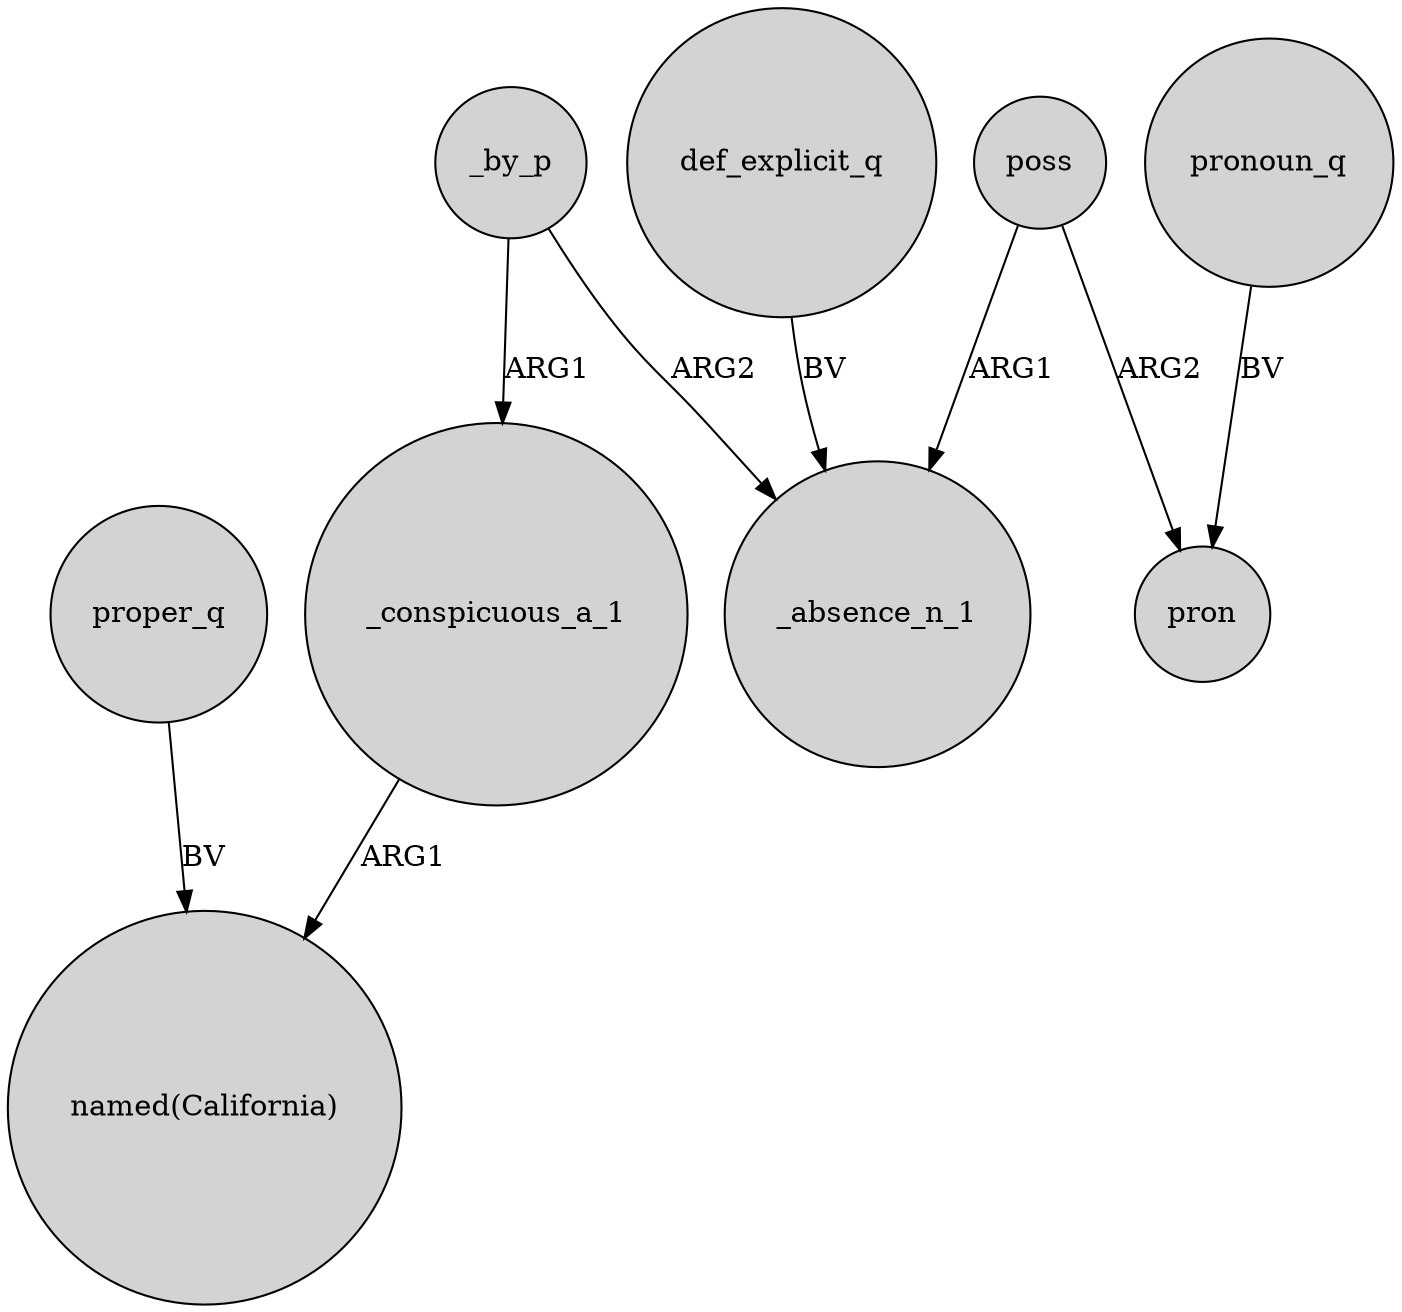 digraph {
	node [shape=circle style=filled]
	_conspicuous_a_1 -> "named(California)" [label=ARG1]
	def_explicit_q -> _absence_n_1 [label=BV]
	proper_q -> "named(California)" [label=BV]
	poss -> pron [label=ARG2]
	pronoun_q -> pron [label=BV]
	_by_p -> _absence_n_1 [label=ARG2]
	_by_p -> _conspicuous_a_1 [label=ARG1]
	poss -> _absence_n_1 [label=ARG1]
}
